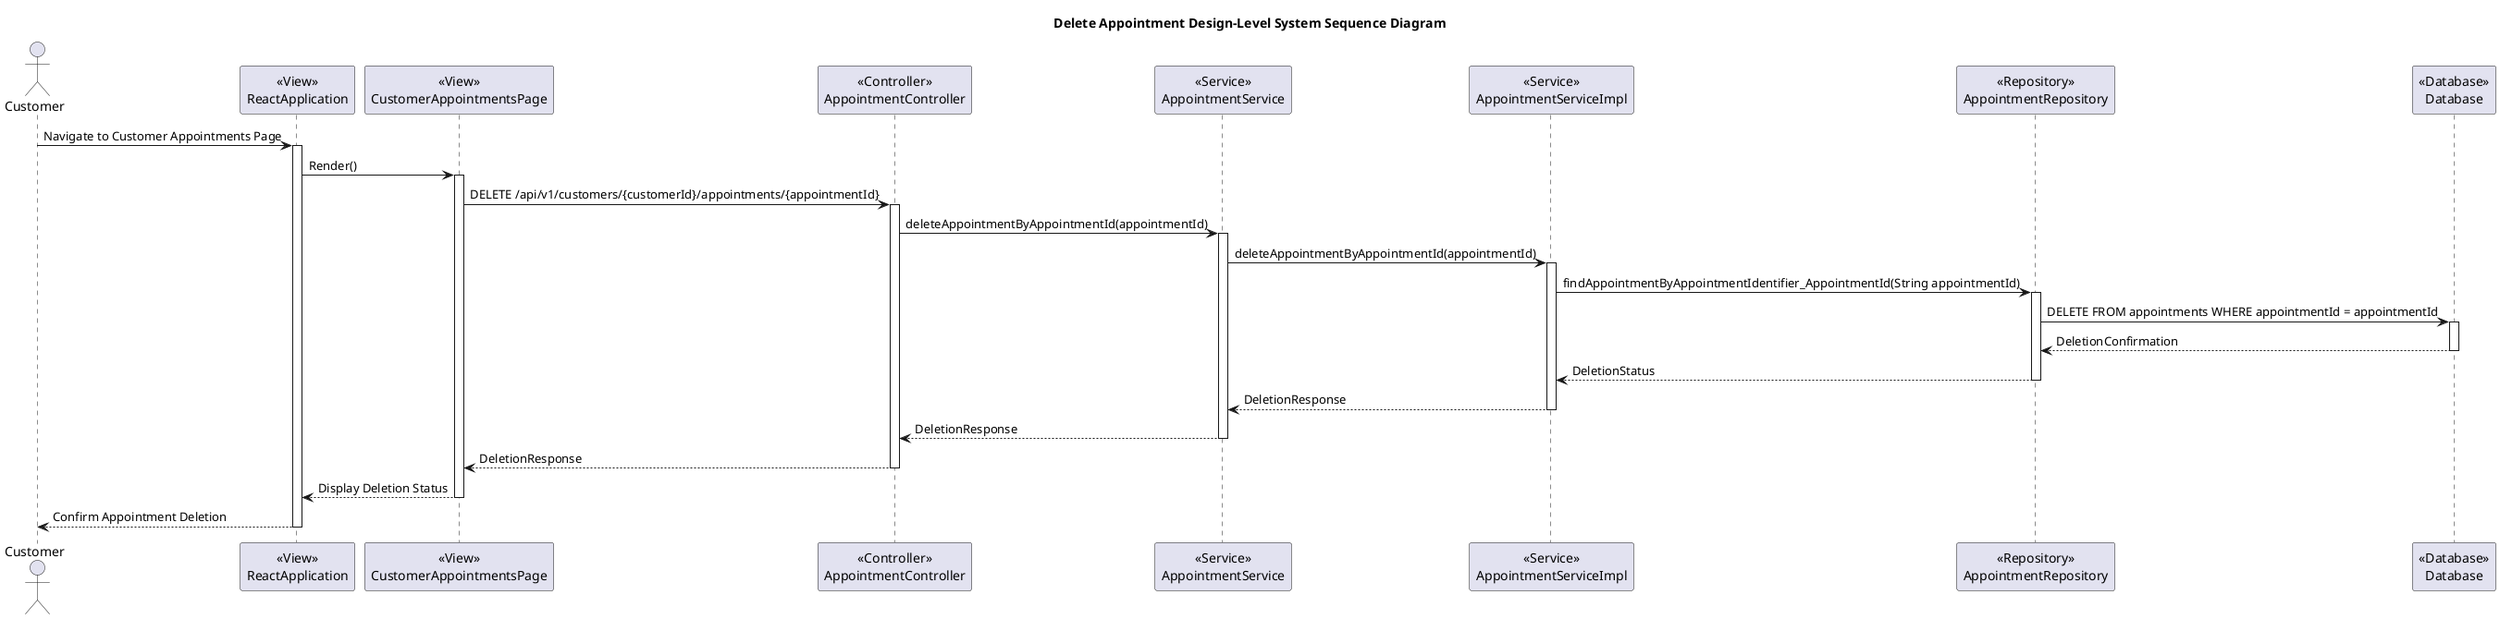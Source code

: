 @startuml
title Delete Appointment Design-Level System Sequence Diagram

actor Customer

participant ReactApplication as "<<View>>\nReactApplication"
participant CustomerAppointmentsPage as "<<View>>\nCustomerAppointmentsPage"
participant AppointmentController as "<<Controller>>\nAppointmentController"
participant AppointmentService as "<<Service>>\nAppointmentService"
participant AppointmentServiceImpl as "<<Service>>\nAppointmentServiceImpl"
participant AppointmentRepository as "<<Repository>>\nAppointmentRepository"
participant Database as "<<Database>>\nDatabase"

Customer -> ReactApplication: Navigate to Customer Appointments Page
activate ReactApplication

ReactApplication -> CustomerAppointmentsPage: Render()
activate CustomerAppointmentsPage

CustomerAppointmentsPage -> AppointmentController: DELETE /api/v1/customers/{customerId}/appointments/{appointmentId}
activate AppointmentController

AppointmentController -> AppointmentService: deleteAppointmentByAppointmentId(appointmentId)
activate AppointmentService

AppointmentService -> AppointmentServiceImpl: deleteAppointmentByAppointmentId(appointmentId)
activate AppointmentServiceImpl

AppointmentServiceImpl -> AppointmentRepository: findAppointmentByAppointmentIdentifier_AppointmentId(String appointmentId)
activate AppointmentRepository

AppointmentRepository -> Database: DELETE FROM appointments WHERE appointmentId = appointmentId
activate Database

Database --> AppointmentRepository: DeletionConfirmation
deactivate Database

AppointmentRepository --> AppointmentServiceImpl: DeletionStatus
deactivate AppointmentRepository

AppointmentServiceImpl --> AppointmentService: DeletionResponse
deactivate AppointmentServiceImpl

AppointmentService --> AppointmentController: DeletionResponse
deactivate AppointmentService

AppointmentController --> CustomerAppointmentsPage: DeletionResponse
deactivate AppointmentController

CustomerAppointmentsPage --> ReactApplication: Display Deletion Status
deactivate CustomerAppointmentsPage

ReactApplication --> Customer: Confirm Appointment Deletion
deactivate ReactApplication

@enduml
